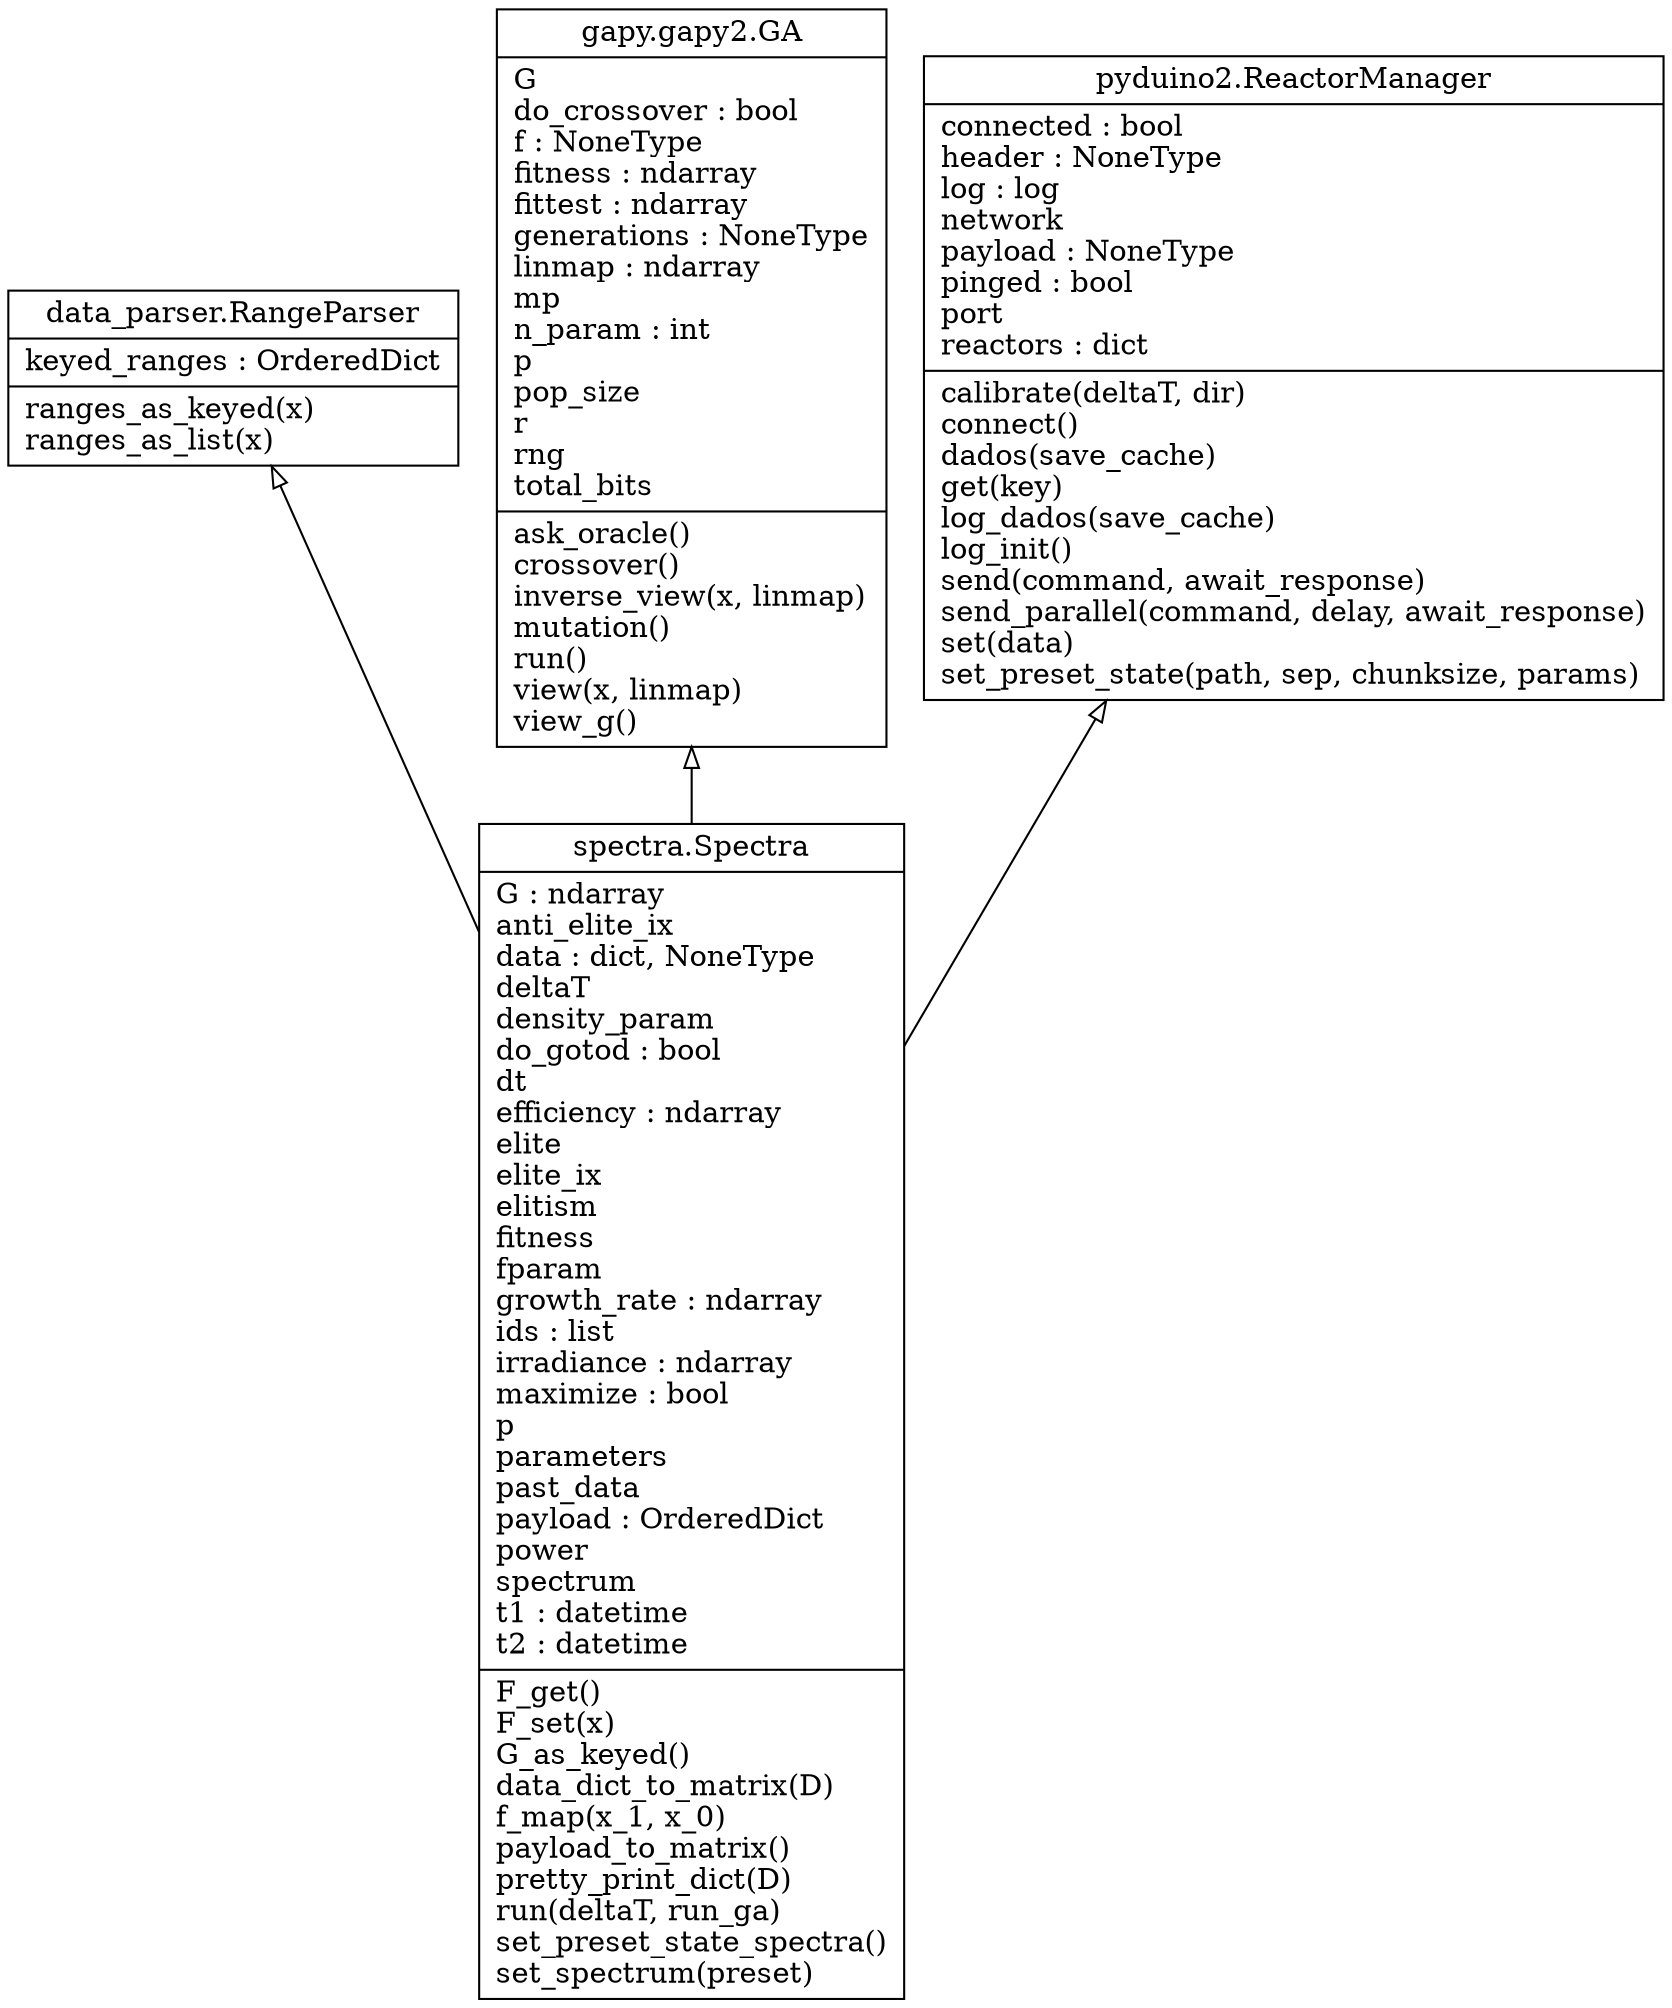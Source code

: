 digraph "Spectra" {
charset="utf-8"
rankdir=BT
"0" [label="{data_parser.RangeParser|keyed_ranges : OrderedDict\l|ranges_as_keyed(x)\lranges_as_list(x)\l}", shape="record"];
"1" [label="{gapy.gapy2.GA|G\ldo_crossover : bool\lf : NoneType\lfitness : ndarray\lfittest : ndarray\lgenerations : NoneType\llinmap : ndarray\lmp\ln_param : int\lp\lpop_size\lr\lrng\ltotal_bits\l|ask_oracle()\lcrossover()\linverse_view(x, linmap)\lmutation()\lrun()\lview(x, linmap)\lview_g()\l}", shape="record"];
"2" [label="{pyduino2.ReactorManager|connected : bool\lheader : NoneType\llog : log\lnetwork\lpayload : NoneType\lpinged : bool\lport\lreactors : dict\l|calibrate(deltaT, dir)\lconnect()\ldados(save_cache)\lget(key)\llog_dados(save_cache)\llog_init()\lsend(command, await_response)\lsend_parallel(command, delay, await_response)\lset(data)\lset_preset_state(path, sep, chunksize, params)\l}", shape="record"];
"3" [label="{spectra.Spectra|G : ndarray\lanti_elite_ix\ldata : dict, NoneType\ldeltaT\ldensity_param\ldo_gotod : bool\ldt\lefficiency : ndarray\lelite\lelite_ix\lelitism\lfitness\lfparam\lgrowth_rate : ndarray\lids : list\lirradiance : ndarray\lmaximize : bool\lp\lparameters\lpast_data\lpayload : OrderedDict\lpower\lspectrum\lt1 : datetime\lt2 : datetime\l|F_get()\lF_set(x)\lG_as_keyed()\ldata_dict_to_matrix(D)\lf_map(x_1, x_0)\lpayload_to_matrix()\lpretty_print_dict(D)\lrun(deltaT, run_ga)\lset_preset_state_spectra()\lset_spectrum(preset)\l}", shape="record"];
"3" -> "0" [arrowhead="empty", arrowtail="none"];
"3" -> "1" [arrowhead="empty", arrowtail="none"];
"3" -> "2" [arrowhead="empty", arrowtail="none"];
}
